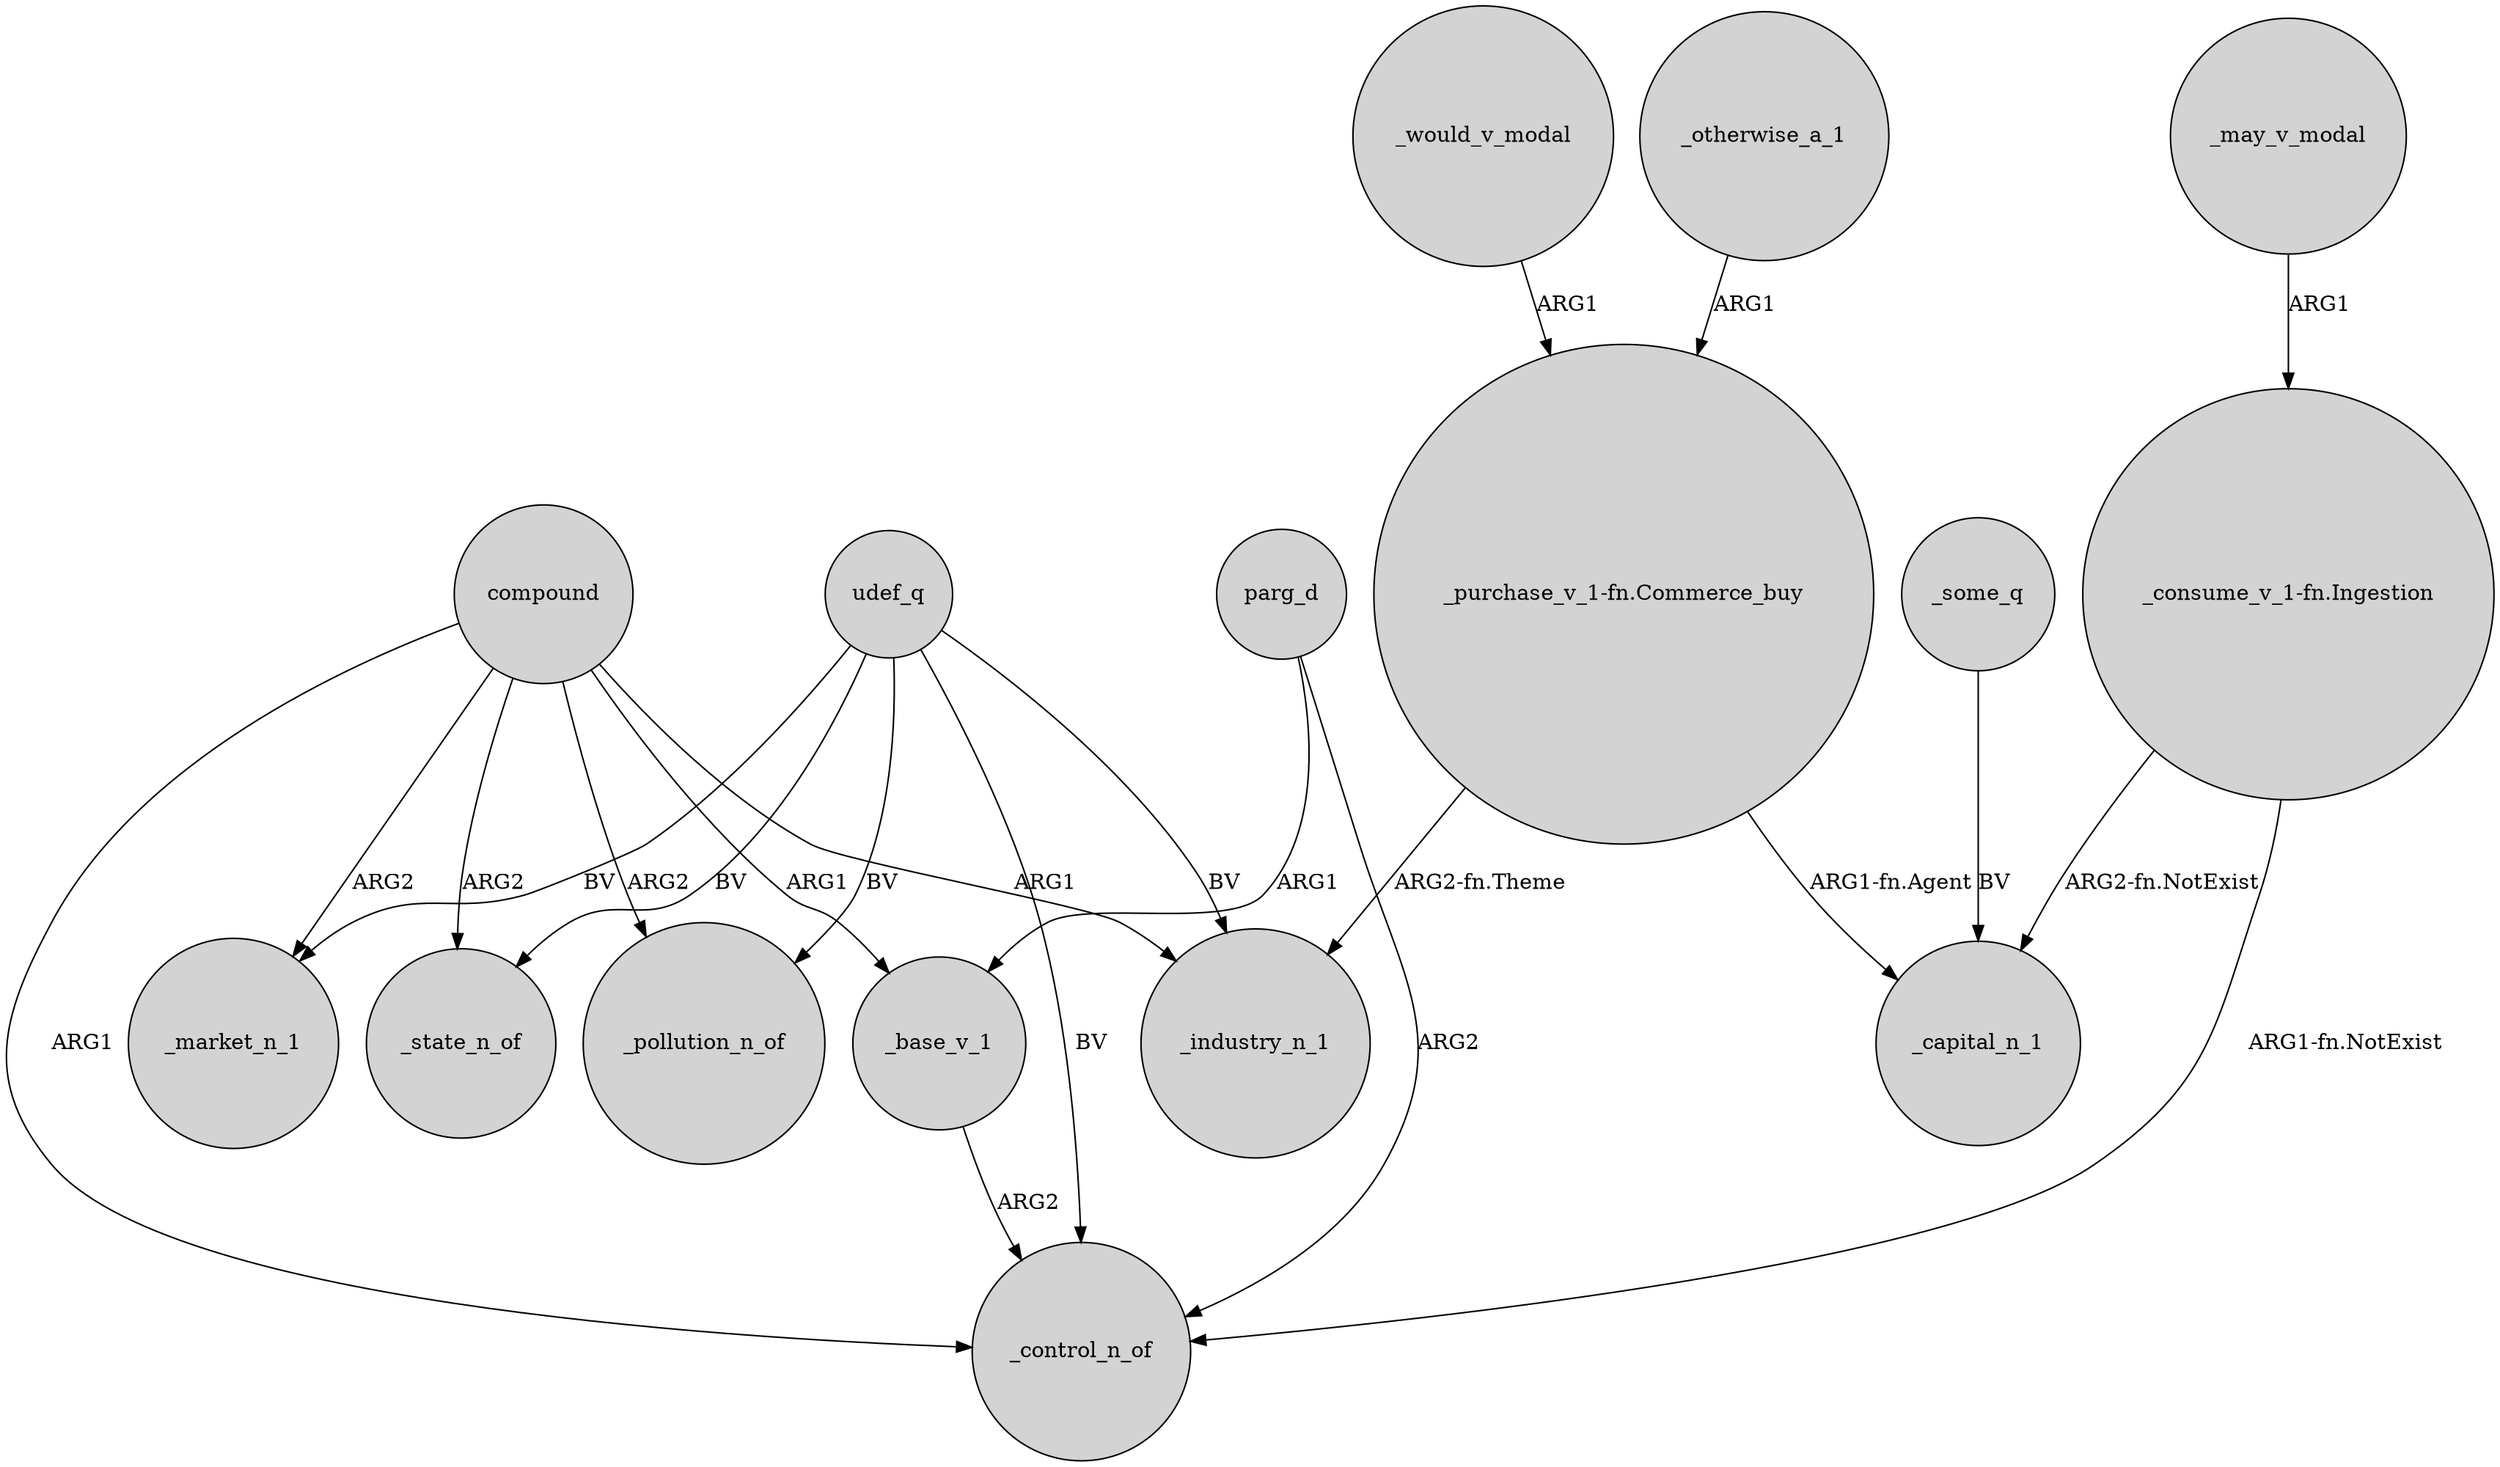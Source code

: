 digraph {
	node [shape=circle style=filled]
	compound -> _market_n_1 [label=ARG2]
	_some_q -> _capital_n_1 [label=BV]
	udef_q -> _control_n_of [label=BV]
	udef_q -> _state_n_of [label=BV]
	compound -> _industry_n_1 [label=ARG1]
	compound -> _state_n_of [label=ARG2]
	udef_q -> _market_n_1 [label=BV]
	parg_d -> _control_n_of [label=ARG2]
	_otherwise_a_1 -> "_purchase_v_1-fn.Commerce_buy" [label=ARG1]
	"_consume_v_1-fn.Ingestion" -> _capital_n_1 [label="ARG2-fn.NotExist"]
	compound -> _base_v_1 [label=ARG1]
	compound -> _control_n_of [label=ARG1]
	udef_q -> _pollution_n_of [label=BV]
	"_purchase_v_1-fn.Commerce_buy" -> _industry_n_1 [label="ARG2-fn.Theme"]
	_would_v_modal -> "_purchase_v_1-fn.Commerce_buy" [label=ARG1]
	_base_v_1 -> _control_n_of [label=ARG2]
	parg_d -> _base_v_1 [label=ARG1]
	compound -> _pollution_n_of [label=ARG2]
	_may_v_modal -> "_consume_v_1-fn.Ingestion" [label=ARG1]
	"_purchase_v_1-fn.Commerce_buy" -> _capital_n_1 [label="ARG1-fn.Agent"]
	udef_q -> _industry_n_1 [label=BV]
	"_consume_v_1-fn.Ingestion" -> _control_n_of [label="ARG1-fn.NotExist"]
}
